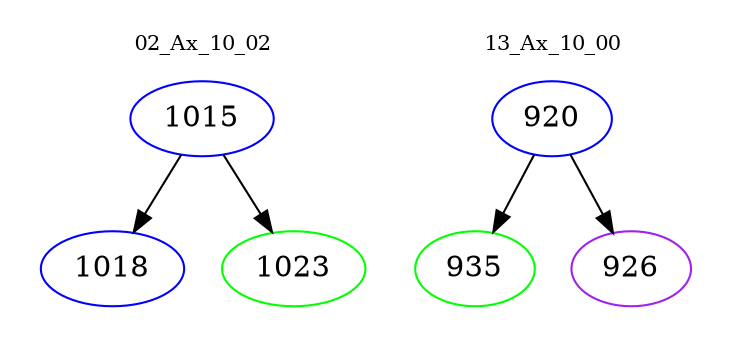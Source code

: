 digraph{
subgraph cluster_0 {
color = white
label = "02_Ax_10_02";
fontsize=10;
T0_1015 [label="1015", color="blue"]
T0_1015 -> T0_1018 [color="black"]
T0_1018 [label="1018", color="blue"]
T0_1015 -> T0_1023 [color="black"]
T0_1023 [label="1023", color="green"]
}
subgraph cluster_1 {
color = white
label = "13_Ax_10_00";
fontsize=10;
T1_920 [label="920", color="blue"]
T1_920 -> T1_935 [color="black"]
T1_935 [label="935", color="green"]
T1_920 -> T1_926 [color="black"]
T1_926 [label="926", color="purple"]
}
}
